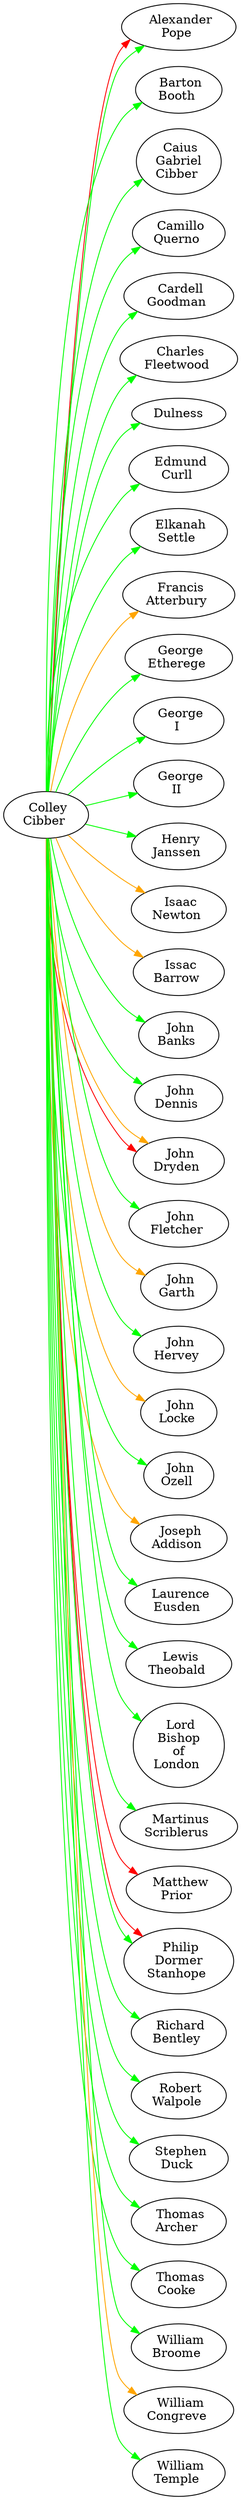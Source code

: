 digraph G {
rankdir=LR
ALEXANDER_POPE [label=< Alexander<br/>Pope >]
BARTON_BOOTH [label=< Barton<br/>Booth >]
CAIUS_GABRIEL_CIBBER [label=< Caius<br/>Gabriel<br/>Cibber >]
CAMILLO_QUERNO [label=< Camillo<br/>Querno >]
CARDELL_GOODMAN [label=< Cardell<br/>Goodman >]
CHARLES_FLEETWOOD [label=< Charles<br/>Fleetwood >]
COLLEY_CIBBER [label=< Colley<br/>Cibber >]
DULNESS [label=< Dulness >]
EDMUND_CURLL [label=< Edmund<br/>Curll >]
ELKANAH_SETTLE [label=< Elkanah<br/>Settle >]
FRANCIS_ATTERBURY [label=< Francis<br/>Atterbury >]
GEORGE_ETHEREGE [label=< George<br/>Etherege >]
GEORGE_I [label=< George<br/>I >]
GEORGE_II [label=< George<br/>II >]
HENRY_JANSSEN [label=< Henry<br/>Janssen >]
ISAAC_NEWTON [label=< Isaac<br/>Newton >]
ISSAC_BARROW [label=< Issac<br/>Barrow >]
JOHN_BANKS [label=< John<br/>Banks >]
JOHN_DENNIS [label=< John<br/>Dennis >]
JOHN_DRYDEN [label=< John<br/>Dryden >]
JOHN_FLETCHER [label=< John<br/>Fletcher >]
JOHN_GARTH [label=< John<br/>Garth >]
JOHN_HERVEY [label=< John<br/>Hervey >]
JOHN_LOCKE [label=< John<br/>Locke >]
JOHN_OZELL [label=< John<br/>Ozell >]
JOSEPH_ADDISON [label=< Joseph<br/>Addison >]
LAURENCE_EUSDEN [label=< Laurence<br/>Eusden >]
LEWIS_THEOBALD [label=< Lewis<br/>Theobald >]
LORD_BISHOP_OF_LONDON [label=< Lord<br/>Bishop<br/>of<br/>London >]
MARTINUS_SCRIBLERUS [label=< Martinus<br/>Scriblerus >]
MATTHEW_PRIOR [label=< Matthew<br/>Prior >]
PHILIP_DORMER_STANHOPE [label=< Philip<br/>Dormer<br/>Stanhope >]
RICHARD_BENTLEY [label=< Richard<br/>Bentley >]
ROBERT_WALPOLE [label=< Robert<br/>Walpole >]
STEPHEN_DUCK [label=< Stephen<br/>Duck >]
THOMAS_ARCHER [label=< Thomas<br/>Archer >]
THOMAS_COOKE [label=< Thomas<br/>Cooke >]
WILLIAM_BROOME [label=< William<br/>Broome >]
WILLIAM_CONGREVE [label=< William<br/>Congreve >]
WILLIAM_TEMPLE [label=< William<br/>Temple >]
COLLEY_CIBBER -> ALEXANDER_POPE [color=green weight=1]
COLLEY_CIBBER -> ALEXANDER_POPE [color=red weight=9]
COLLEY_CIBBER -> BARTON_BOOTH [color=green weight=1]
COLLEY_CIBBER -> CAIUS_GABRIEL_CIBBER [color=green weight=2]
COLLEY_CIBBER -> CAMILLO_QUERNO [color=green weight=2]
COLLEY_CIBBER -> CARDELL_GOODMAN [color=green weight=1]
COLLEY_CIBBER -> CHARLES_FLEETWOOD [color=green weight=1]
COLLEY_CIBBER -> DULNESS [color=green weight=9]
COLLEY_CIBBER -> EDMUND_CURLL [color=green weight=2]
COLLEY_CIBBER -> ELKANAH_SETTLE [color=green weight=3]
COLLEY_CIBBER -> FRANCIS_ATTERBURY [color=orange weight=1]
COLLEY_CIBBER -> GEORGE_ETHEREGE [color=green weight=1]
COLLEY_CIBBER -> GEORGE_I [color=green weight=1]
COLLEY_CIBBER -> GEORGE_II [color=green weight=3]
COLLEY_CIBBER -> HENRY_JANSSEN [color=green weight=1]
COLLEY_CIBBER -> ISAAC_NEWTON [color=orange weight=1]
COLLEY_CIBBER -> ISSAC_BARROW [color=orange weight=1]
COLLEY_CIBBER -> JOHN_BANKS [color=green weight=1]
COLLEY_CIBBER -> JOHN_DENNIS [color=green weight=2]
COLLEY_CIBBER -> JOHN_DRYDEN [color=red weight=1]
COLLEY_CIBBER -> JOHN_DRYDEN [color=orange weight=1]
COLLEY_CIBBER -> JOHN_FLETCHER [color=green weight=1]
COLLEY_CIBBER -> JOHN_GARTH [color=orange weight=1]
COLLEY_CIBBER -> JOHN_HERVEY [color=green weight=1]
COLLEY_CIBBER -> JOHN_LOCKE [color=orange weight=1]
COLLEY_CIBBER -> JOHN_OZELL [color=green weight=2]
COLLEY_CIBBER -> JOSEPH_ADDISON [color=orange weight=1]
COLLEY_CIBBER -> LAURENCE_EUSDEN [color=green weight=3]
COLLEY_CIBBER -> LEWIS_THEOBALD [color=green weight=3]
COLLEY_CIBBER -> LORD_BISHOP_OF_LONDON [color=green weight=1]
COLLEY_CIBBER -> MARTINUS_SCRIBLERUS [color=green weight=2]
COLLEY_CIBBER -> MATTHEW_PRIOR [color=red weight=1]
COLLEY_CIBBER -> PHILIP_DORMER_STANHOPE [color=green weight=1]
COLLEY_CIBBER -> PHILIP_DORMER_STANHOPE [color=red weight=1]
COLLEY_CIBBER -> RICHARD_BENTLEY [color=green weight=2]
COLLEY_CIBBER -> ROBERT_WALPOLE [color=green weight=2]
COLLEY_CIBBER -> STEPHEN_DUCK [color=green weight=1]
COLLEY_CIBBER -> THOMAS_ARCHER [color=green weight=1]
COLLEY_CIBBER -> THOMAS_COOKE [color=green weight=1]
COLLEY_CIBBER -> WILLIAM_BROOME [color=green weight=1]
COLLEY_CIBBER -> WILLIAM_CONGREVE [color=orange weight=1]
COLLEY_CIBBER -> WILLIAM_TEMPLE [color=green weight=1]
}